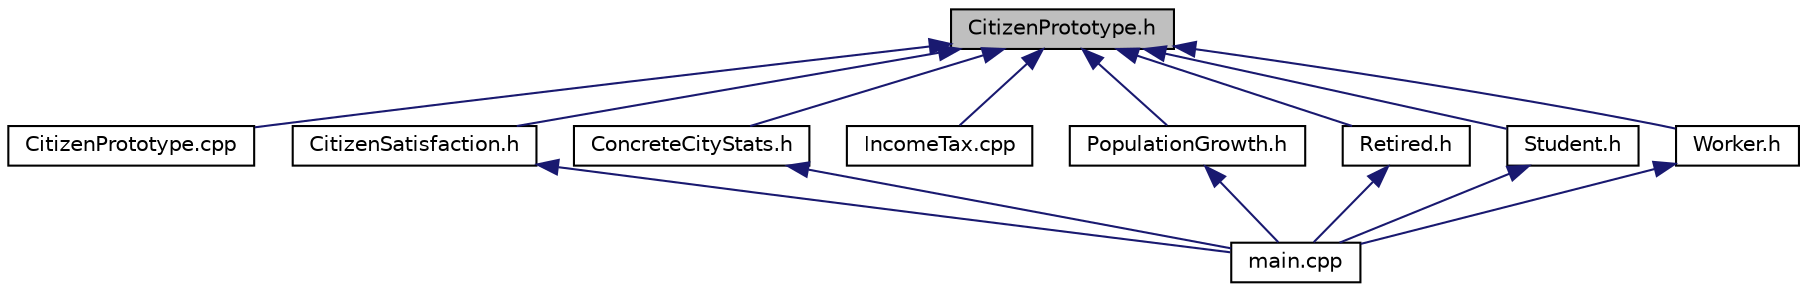 digraph "CitizenPrototype.h"
{
 // LATEX_PDF_SIZE
  edge [fontname="Helvetica",fontsize="10",labelfontname="Helvetica",labelfontsize="10"];
  node [fontname="Helvetica",fontsize="10",shape=record];
  Node1 [label="CitizenPrototype.h",height=0.2,width=0.4,color="black", fillcolor="grey75", style="filled", fontcolor="black",tooltip="Prototype pattern implementation for citizen management."];
  Node1 -> Node2 [dir="back",color="midnightblue",fontsize="10",style="solid",fontname="Helvetica"];
  Node2 [label="CitizenPrototype.cpp",height=0.2,width=0.4,color="black", fillcolor="white", style="filled",URL="$CitizenPrototype_8cpp.html",tooltip=" "];
  Node1 -> Node3 [dir="back",color="midnightblue",fontsize="10",style="solid",fontname="Helvetica"];
  Node3 [label="CitizenSatisfaction.h",height=0.2,width=0.4,color="black", fillcolor="white", style="filled",URL="$CitizenSatisfaction_8h.html",tooltip="Defines the CitizenSatisfaction class for monitoring citizen happiness."];
  Node3 -> Node4 [dir="back",color="midnightblue",fontsize="10",style="solid",fontname="Helvetica"];
  Node4 [label="main.cpp",height=0.2,width=0.4,color="black", fillcolor="white", style="filled",URL="$main_8cpp.html",tooltip="Main entry point for the City Simulation system."];
  Node1 -> Node5 [dir="back",color="midnightblue",fontsize="10",style="solid",fontname="Helvetica"];
  Node5 [label="ConcreteCityStats.h",height=0.2,width=0.4,color="black", fillcolor="white", style="filled",URL="$ConcreteCityStats_8h.html",tooltip="Implements concrete statistics tracking for city metrics."];
  Node5 -> Node4 [dir="back",color="midnightblue",fontsize="10",style="solid",fontname="Helvetica"];
  Node1 -> Node6 [dir="back",color="midnightblue",fontsize="10",style="solid",fontname="Helvetica"];
  Node6 [label="IncomeTax.cpp",height=0.2,width=0.4,color="black", fillcolor="white", style="filled",URL="$IncomeTax_8cpp.html",tooltip=" "];
  Node1 -> Node7 [dir="back",color="midnightblue",fontsize="10",style="solid",fontname="Helvetica"];
  Node7 [label="PopulationGrowth.h",height=0.2,width=0.4,color="black", fillcolor="white", style="filled",URL="$PopulationGrowth_8h.html",tooltip="Defines the PopulationGrowth observer class for monitoring city population changes."];
  Node7 -> Node4 [dir="back",color="midnightblue",fontsize="10",style="solid",fontname="Helvetica"];
  Node1 -> Node8 [dir="back",color="midnightblue",fontsize="10",style="solid",fontname="Helvetica"];
  Node8 [label="Retired.h",height=0.2,width=0.4,color="black", fillcolor="white", style="filled",URL="$Retired_8h.html",tooltip="Defines the Retired class for managing retired citizens."];
  Node8 -> Node4 [dir="back",color="midnightblue",fontsize="10",style="solid",fontname="Helvetica"];
  Node1 -> Node9 [dir="back",color="midnightblue",fontsize="10",style="solid",fontname="Helvetica"];
  Node9 [label="Student.h",height=0.2,width=0.4,color="black", fillcolor="white", style="filled",URL="$Student_8h.html",tooltip="Student citizen implementation."];
  Node9 -> Node4 [dir="back",color="midnightblue",fontsize="10",style="solid",fontname="Helvetica"];
  Node1 -> Node10 [dir="back",color="midnightblue",fontsize="10",style="solid",fontname="Helvetica"];
  Node10 [label="Worker.h",height=0.2,width=0.4,color="black", fillcolor="white", style="filled",URL="$Worker_8h.html",tooltip="Worker citizen implementation."];
  Node10 -> Node4 [dir="back",color="midnightblue",fontsize="10",style="solid",fontname="Helvetica"];
}
